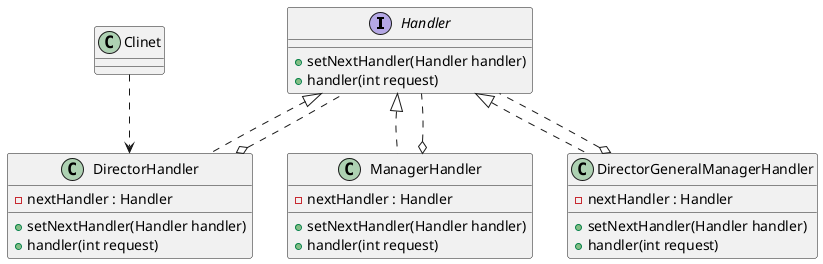 @startuml
interface Handler{
    + setNextHandler(Handler handler)
    + handler(int request)
}

class DirectorHandler implements Handler{
    - nextHandler : Handler
    + setNextHandler(Handler handler)
    + handler(int request)
}
class ManagerHandler implements Handler{
    - nextHandler : Handler
    + setNextHandler(Handler handler)
    + handler(int request)
}
class DirectorGeneralManagerHandler implements Handler{
    - nextHandler : Handler
    + setNextHandler(Handler handler)
    + handler(int request)
}
DirectorHandler o.. Handler
ManagerHandler o.. Handler
DirectorGeneralManagerHandler o.. Handler

Clinet ..> DirectorHandler
@enduml
